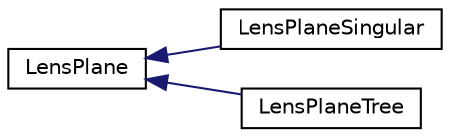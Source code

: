 digraph "Graphical Class Hierarchy"
{
 // LATEX_PDF_SIZE
  edge [fontname="Helvetica",fontsize="10",labelfontname="Helvetica",labelfontsize="10"];
  node [fontname="Helvetica",fontsize="10",shape=record];
  rankdir="LR";
  Node0 [label="LensPlane",height=0.2,width=0.4,color="black", fillcolor="white", style="filled",URL="$class_lens_plane.html",tooltip="Base class representing a plane in redshift onto which lenses are placed."];
  Node0 -> Node1 [dir="back",color="midnightblue",fontsize="10",style="solid",fontname="Helvetica"];
  Node1 [label="LensPlaneSingular",height=0.2,width=0.4,color="black", fillcolor="white", style="filled",URL="$class_lens_plane_singular.html",tooltip="A LensPlane with a list of LensHalo's in it."];
  Node0 -> Node2 [dir="back",color="midnightblue",fontsize="10",style="solid",fontname="Helvetica"];
  Node2 [label="LensPlaneTree",height=0.2,width=0.4,color="black", fillcolor="white", style="filled",URL="$class_lens_plane_tree.html",tooltip="A LensPlane with a TreeQuad on it to calculate the deflection caused by field lenses."];
}
